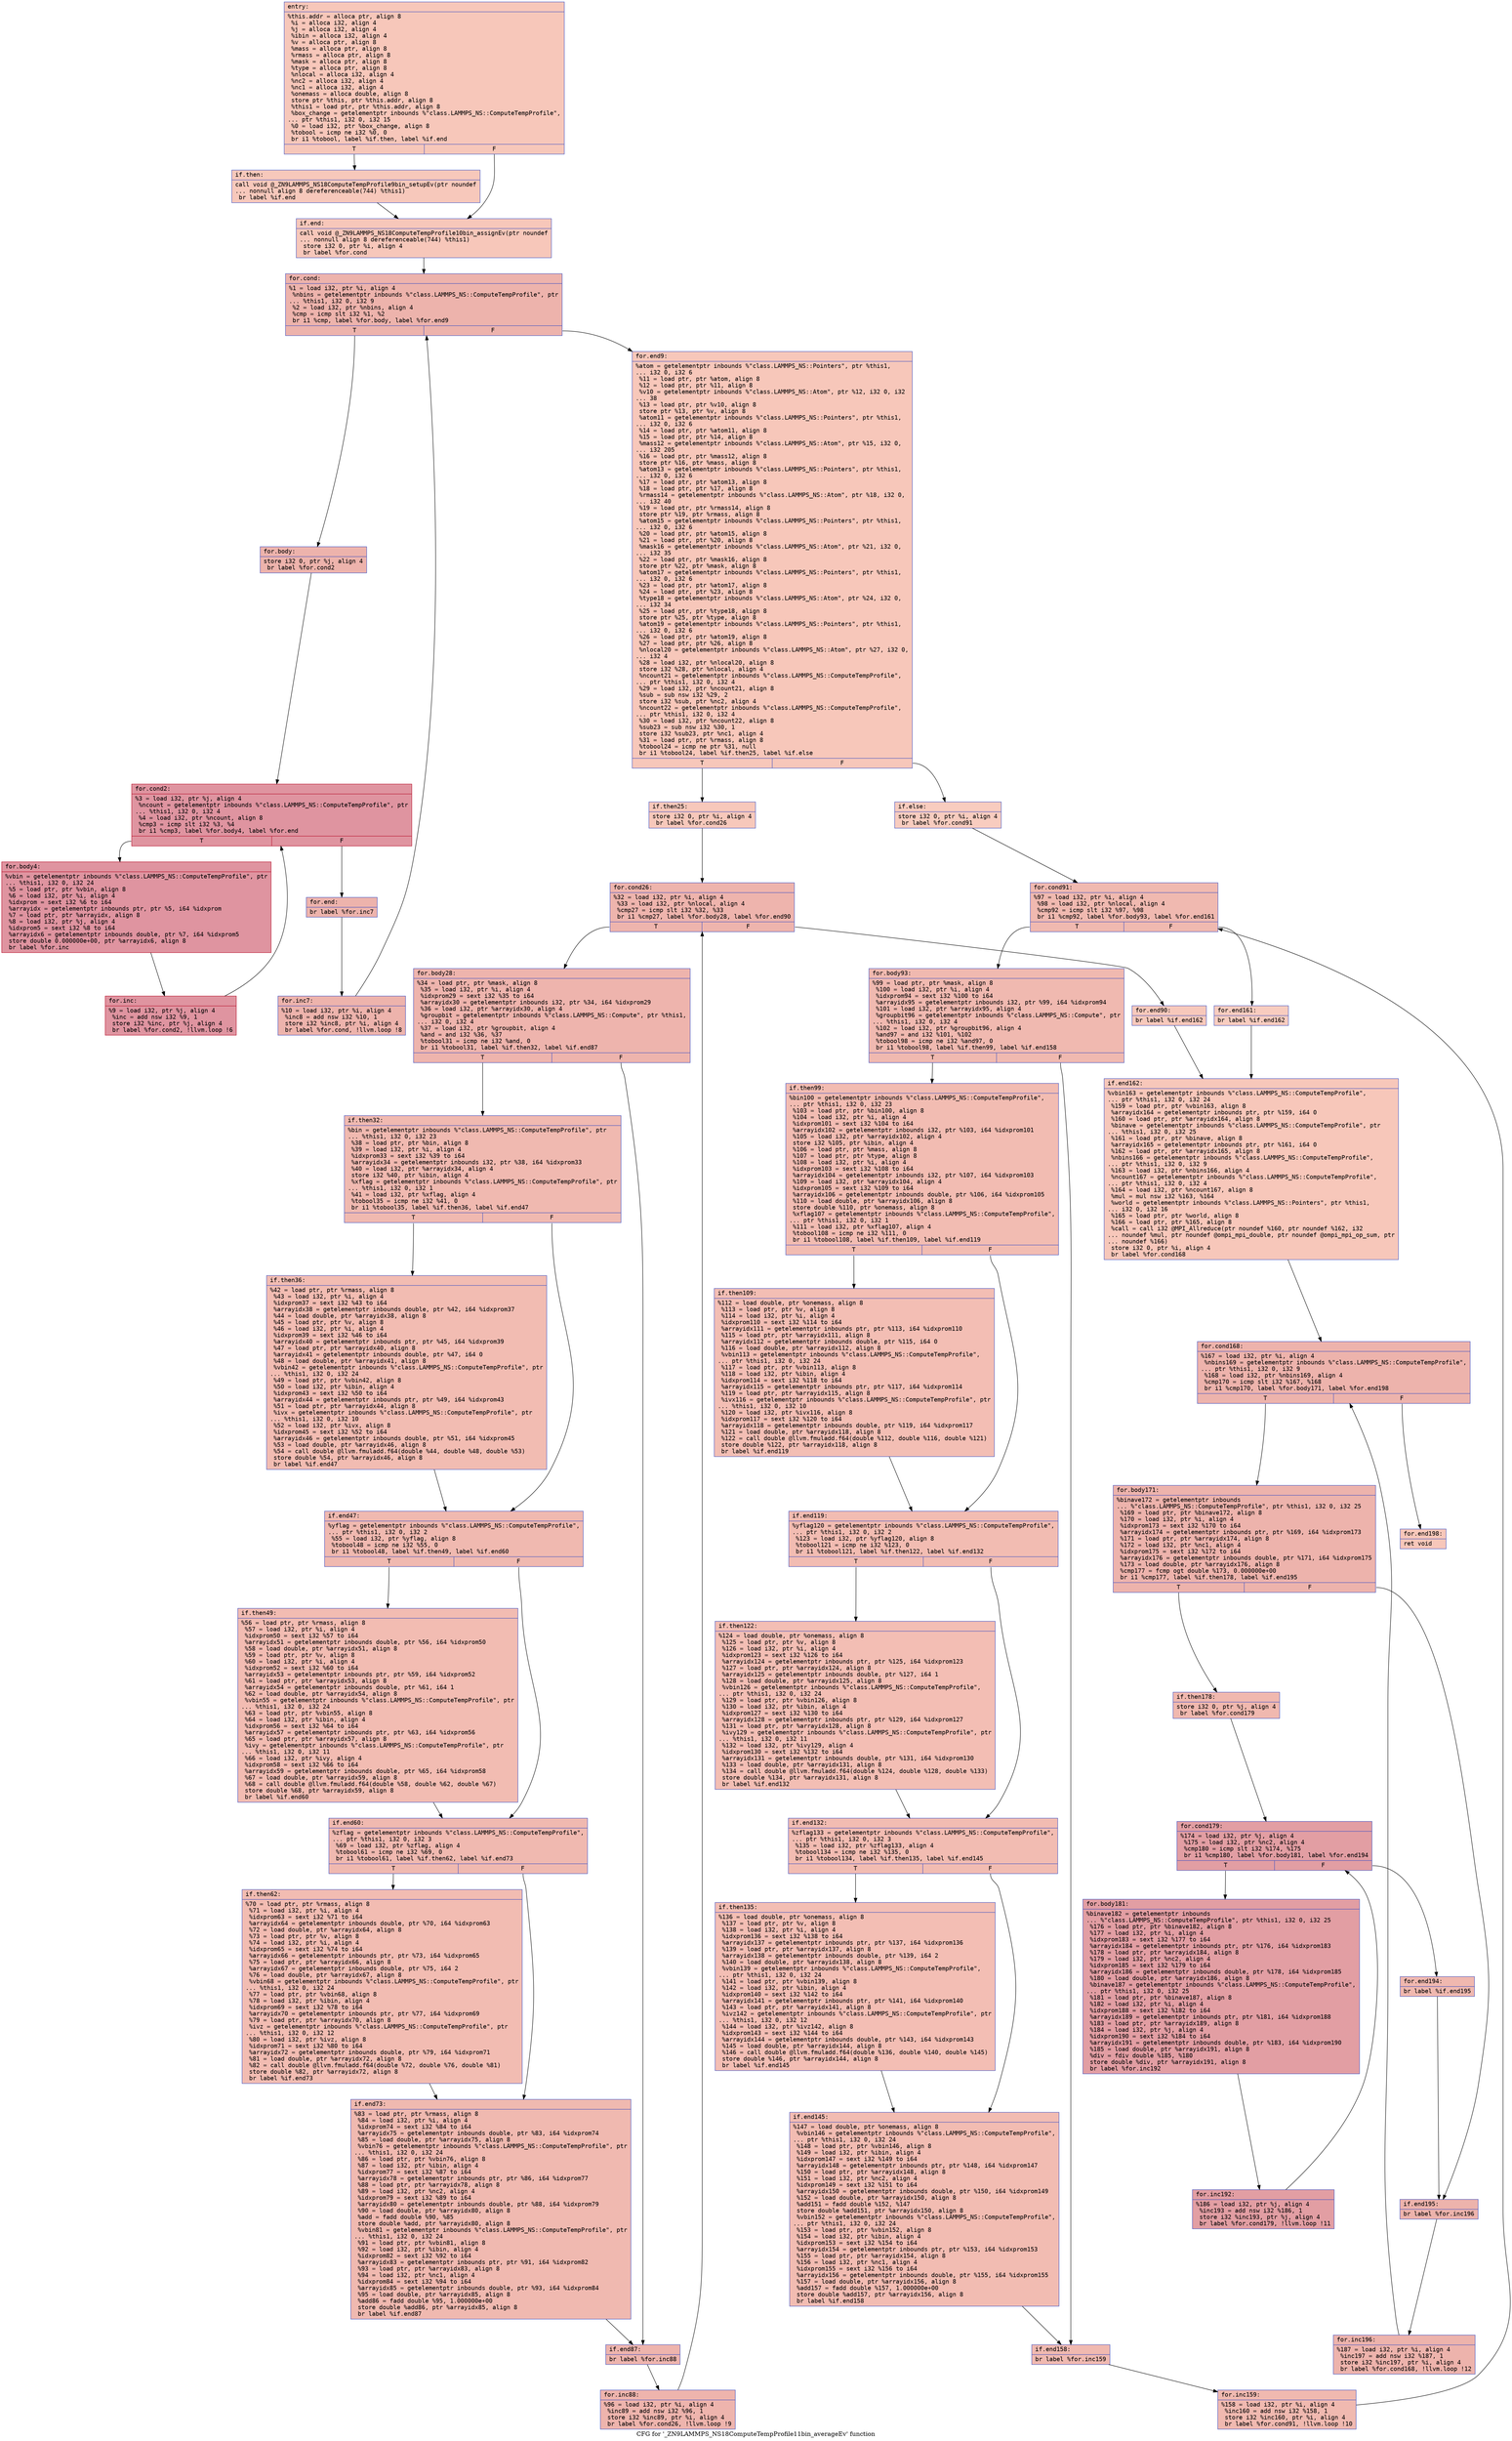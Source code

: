 digraph "CFG for '_ZN9LAMMPS_NS18ComputeTempProfile11bin_averageEv' function" {
	label="CFG for '_ZN9LAMMPS_NS18ComputeTempProfile11bin_averageEv' function";

	Node0x562398791600 [shape=record,color="#3d50c3ff", style=filled, fillcolor="#ec7f6370" fontname="Courier",label="{entry:\l|  %this.addr = alloca ptr, align 8\l  %i = alloca i32, align 4\l  %j = alloca i32, align 4\l  %ibin = alloca i32, align 4\l  %v = alloca ptr, align 8\l  %mass = alloca ptr, align 8\l  %rmass = alloca ptr, align 8\l  %mask = alloca ptr, align 8\l  %type = alloca ptr, align 8\l  %nlocal = alloca i32, align 4\l  %nc2 = alloca i32, align 4\l  %nc1 = alloca i32, align 4\l  %onemass = alloca double, align 8\l  store ptr %this, ptr %this.addr, align 8\l  %this1 = load ptr, ptr %this.addr, align 8\l  %box_change = getelementptr inbounds %\"class.LAMMPS_NS::ComputeTempProfile\",\l... ptr %this1, i32 0, i32 15\l  %0 = load i32, ptr %box_change, align 8\l  %tobool = icmp ne i32 %0, 0\l  br i1 %tobool, label %if.then, label %if.end\l|{<s0>T|<s1>F}}"];
	Node0x562398791600:s0 -> Node0x562398795c80[tooltip="entry -> if.then\nProbability 62.50%" ];
	Node0x562398791600:s1 -> Node0x562398795cd0[tooltip="entry -> if.end\nProbability 37.50%" ];
	Node0x562398795c80 [shape=record,color="#3d50c3ff", style=filled, fillcolor="#ed836670" fontname="Courier",label="{if.then:\l|  call void @_ZN9LAMMPS_NS18ComputeTempProfile9bin_setupEv(ptr noundef\l... nonnull align 8 dereferenceable(744) %this1)\l  br label %if.end\l}"];
	Node0x562398795c80 -> Node0x562398795cd0[tooltip="if.then -> if.end\nProbability 100.00%" ];
	Node0x562398795cd0 [shape=record,color="#3d50c3ff", style=filled, fillcolor="#ec7f6370" fontname="Courier",label="{if.end:\l|  call void @_ZN9LAMMPS_NS18ComputeTempProfile10bin_assignEv(ptr noundef\l... nonnull align 8 dereferenceable(744) %this1)\l  store i32 0, ptr %i, align 4\l  br label %for.cond\l}"];
	Node0x562398795cd0 -> Node0x562398796160[tooltip="if.end -> for.cond\nProbability 100.00%" ];
	Node0x562398796160 [shape=record,color="#3d50c3ff", style=filled, fillcolor="#d6524470" fontname="Courier",label="{for.cond:\l|  %1 = load i32, ptr %i, align 4\l  %nbins = getelementptr inbounds %\"class.LAMMPS_NS::ComputeTempProfile\", ptr\l... %this1, i32 0, i32 9\l  %2 = load i32, ptr %nbins, align 4\l  %cmp = icmp slt i32 %1, %2\l  br i1 %cmp, label %for.body, label %for.end9\l|{<s0>T|<s1>F}}"];
	Node0x562398796160:s0 -> Node0x5623987964c0[tooltip="for.cond -> for.body\nProbability 96.88%" ];
	Node0x562398796160:s1 -> Node0x562398796540[tooltip="for.cond -> for.end9\nProbability 3.12%" ];
	Node0x5623987964c0 [shape=record,color="#3d50c3ff", style=filled, fillcolor="#d6524470" fontname="Courier",label="{for.body:\l|  store i32 0, ptr %j, align 4\l  br label %for.cond2\l}"];
	Node0x5623987964c0 -> Node0x562398791df0[tooltip="for.body -> for.cond2\nProbability 100.00%" ];
	Node0x562398791df0 [shape=record,color="#b70d28ff", style=filled, fillcolor="#b70d2870" fontname="Courier",label="{for.cond2:\l|  %3 = load i32, ptr %j, align 4\l  %ncount = getelementptr inbounds %\"class.LAMMPS_NS::ComputeTempProfile\", ptr\l... %this1, i32 0, i32 4\l  %4 = load i32, ptr %ncount, align 8\l  %cmp3 = icmp slt i32 %3, %4\l  br i1 %cmp3, label %for.body4, label %for.end\l|{<s0>T|<s1>F}}"];
	Node0x562398791df0:s0 -> Node0x562398796c10[tooltip="for.cond2 -> for.body4\nProbability 96.88%" ];
	Node0x562398791df0:s1 -> Node0x562398796c90[tooltip="for.cond2 -> for.end\nProbability 3.12%" ];
	Node0x562398796c10 [shape=record,color="#b70d28ff", style=filled, fillcolor="#b70d2870" fontname="Courier",label="{for.body4:\l|  %vbin = getelementptr inbounds %\"class.LAMMPS_NS::ComputeTempProfile\", ptr\l... %this1, i32 0, i32 24\l  %5 = load ptr, ptr %vbin, align 8\l  %6 = load i32, ptr %i, align 4\l  %idxprom = sext i32 %6 to i64\l  %arrayidx = getelementptr inbounds ptr, ptr %5, i64 %idxprom\l  %7 = load ptr, ptr %arrayidx, align 8\l  %8 = load i32, ptr %j, align 4\l  %idxprom5 = sext i32 %8 to i64\l  %arrayidx6 = getelementptr inbounds double, ptr %7, i64 %idxprom5\l  store double 0.000000e+00, ptr %arrayidx6, align 8\l  br label %for.inc\l}"];
	Node0x562398796c10 -> Node0x562398797400[tooltip="for.body4 -> for.inc\nProbability 100.00%" ];
	Node0x562398797400 [shape=record,color="#b70d28ff", style=filled, fillcolor="#b70d2870" fontname="Courier",label="{for.inc:\l|  %9 = load i32, ptr %j, align 4\l  %inc = add nsw i32 %9, 1\l  store i32 %inc, ptr %j, align 4\l  br label %for.cond2, !llvm.loop !6\l}"];
	Node0x562398797400 -> Node0x562398791df0[tooltip="for.inc -> for.cond2\nProbability 100.00%" ];
	Node0x562398796c90 [shape=record,color="#3d50c3ff", style=filled, fillcolor="#d6524470" fontname="Courier",label="{for.end:\l|  br label %for.inc7\l}"];
	Node0x562398796c90 -> Node0x5623987977f0[tooltip="for.end -> for.inc7\nProbability 100.00%" ];
	Node0x5623987977f0 [shape=record,color="#3d50c3ff", style=filled, fillcolor="#d6524470" fontname="Courier",label="{for.inc7:\l|  %10 = load i32, ptr %i, align 4\l  %inc8 = add nsw i32 %10, 1\l  store i32 %inc8, ptr %i, align 4\l  br label %for.cond, !llvm.loop !8\l}"];
	Node0x5623987977f0 -> Node0x562398796160[tooltip="for.inc7 -> for.cond\nProbability 100.00%" ];
	Node0x562398796540 [shape=record,color="#3d50c3ff", style=filled, fillcolor="#ec7f6370" fontname="Courier",label="{for.end9:\l|  %atom = getelementptr inbounds %\"class.LAMMPS_NS::Pointers\", ptr %this1,\l... i32 0, i32 6\l  %11 = load ptr, ptr %atom, align 8\l  %12 = load ptr, ptr %11, align 8\l  %v10 = getelementptr inbounds %\"class.LAMMPS_NS::Atom\", ptr %12, i32 0, i32\l... 38\l  %13 = load ptr, ptr %v10, align 8\l  store ptr %13, ptr %v, align 8\l  %atom11 = getelementptr inbounds %\"class.LAMMPS_NS::Pointers\", ptr %this1,\l... i32 0, i32 6\l  %14 = load ptr, ptr %atom11, align 8\l  %15 = load ptr, ptr %14, align 8\l  %mass12 = getelementptr inbounds %\"class.LAMMPS_NS::Atom\", ptr %15, i32 0,\l... i32 205\l  %16 = load ptr, ptr %mass12, align 8\l  store ptr %16, ptr %mass, align 8\l  %atom13 = getelementptr inbounds %\"class.LAMMPS_NS::Pointers\", ptr %this1,\l... i32 0, i32 6\l  %17 = load ptr, ptr %atom13, align 8\l  %18 = load ptr, ptr %17, align 8\l  %rmass14 = getelementptr inbounds %\"class.LAMMPS_NS::Atom\", ptr %18, i32 0,\l... i32 40\l  %19 = load ptr, ptr %rmass14, align 8\l  store ptr %19, ptr %rmass, align 8\l  %atom15 = getelementptr inbounds %\"class.LAMMPS_NS::Pointers\", ptr %this1,\l... i32 0, i32 6\l  %20 = load ptr, ptr %atom15, align 8\l  %21 = load ptr, ptr %20, align 8\l  %mask16 = getelementptr inbounds %\"class.LAMMPS_NS::Atom\", ptr %21, i32 0,\l... i32 35\l  %22 = load ptr, ptr %mask16, align 8\l  store ptr %22, ptr %mask, align 8\l  %atom17 = getelementptr inbounds %\"class.LAMMPS_NS::Pointers\", ptr %this1,\l... i32 0, i32 6\l  %23 = load ptr, ptr %atom17, align 8\l  %24 = load ptr, ptr %23, align 8\l  %type18 = getelementptr inbounds %\"class.LAMMPS_NS::Atom\", ptr %24, i32 0,\l... i32 34\l  %25 = load ptr, ptr %type18, align 8\l  store ptr %25, ptr %type, align 8\l  %atom19 = getelementptr inbounds %\"class.LAMMPS_NS::Pointers\", ptr %this1,\l... i32 0, i32 6\l  %26 = load ptr, ptr %atom19, align 8\l  %27 = load ptr, ptr %26, align 8\l  %nlocal20 = getelementptr inbounds %\"class.LAMMPS_NS::Atom\", ptr %27, i32 0,\l... i32 4\l  %28 = load i32, ptr %nlocal20, align 8\l  store i32 %28, ptr %nlocal, align 4\l  %ncount21 = getelementptr inbounds %\"class.LAMMPS_NS::ComputeTempProfile\",\l... ptr %this1, i32 0, i32 4\l  %29 = load i32, ptr %ncount21, align 8\l  %sub = sub nsw i32 %29, 2\l  store i32 %sub, ptr %nc2, align 4\l  %ncount22 = getelementptr inbounds %\"class.LAMMPS_NS::ComputeTempProfile\",\l... ptr %this1, i32 0, i32 4\l  %30 = load i32, ptr %ncount22, align 8\l  %sub23 = sub nsw i32 %30, 1\l  store i32 %sub23, ptr %nc1, align 4\l  %31 = load ptr, ptr %rmass, align 8\l  %tobool24 = icmp ne ptr %31, null\l  br i1 %tobool24, label %if.then25, label %if.else\l|{<s0>T|<s1>F}}"];
	Node0x562398796540:s0 -> Node0x56239879a0a0[tooltip="for.end9 -> if.then25\nProbability 62.50%" ];
	Node0x562398796540:s1 -> Node0x56239879a120[tooltip="for.end9 -> if.else\nProbability 37.50%" ];
	Node0x56239879a0a0 [shape=record,color="#3d50c3ff", style=filled, fillcolor="#ed836670" fontname="Courier",label="{if.then25:\l|  store i32 0, ptr %i, align 4\l  br label %for.cond26\l}"];
	Node0x56239879a0a0 -> Node0x56239879a2e0[tooltip="if.then25 -> for.cond26\nProbability 100.00%" ];
	Node0x56239879a2e0 [shape=record,color="#3d50c3ff", style=filled, fillcolor="#d8564670" fontname="Courier",label="{for.cond26:\l|  %32 = load i32, ptr %i, align 4\l  %33 = load i32, ptr %nlocal, align 4\l  %cmp27 = icmp slt i32 %32, %33\l  br i1 %cmp27, label %for.body28, label %for.end90\l|{<s0>T|<s1>F}}"];
	Node0x56239879a2e0:s0 -> Node0x56239879a580[tooltip="for.cond26 -> for.body28\nProbability 96.88%" ];
	Node0x56239879a2e0:s1 -> Node0x56239879a600[tooltip="for.cond26 -> for.end90\nProbability 3.12%" ];
	Node0x56239879a580 [shape=record,color="#3d50c3ff", style=filled, fillcolor="#d8564670" fontname="Courier",label="{for.body28:\l|  %34 = load ptr, ptr %mask, align 8\l  %35 = load i32, ptr %i, align 4\l  %idxprom29 = sext i32 %35 to i64\l  %arrayidx30 = getelementptr inbounds i32, ptr %34, i64 %idxprom29\l  %36 = load i32, ptr %arrayidx30, align 4\l  %groupbit = getelementptr inbounds %\"class.LAMMPS_NS::Compute\", ptr %this1,\l... i32 0, i32 4\l  %37 = load i32, ptr %groupbit, align 4\l  %and = and i32 %36, %37\l  %tobool31 = icmp ne i32 %and, 0\l  br i1 %tobool31, label %if.then32, label %if.end87\l|{<s0>T|<s1>F}}"];
	Node0x56239879a580:s0 -> Node0x56239879ad00[tooltip="for.body28 -> if.then32\nProbability 62.50%" ];
	Node0x56239879a580:s1 -> Node0x56239879ad80[tooltip="for.body28 -> if.end87\nProbability 37.50%" ];
	Node0x56239879ad00 [shape=record,color="#3d50c3ff", style=filled, fillcolor="#de614d70" fontname="Courier",label="{if.then32:\l|  %bin = getelementptr inbounds %\"class.LAMMPS_NS::ComputeTempProfile\", ptr\l... %this1, i32 0, i32 23\l  %38 = load ptr, ptr %bin, align 8\l  %39 = load i32, ptr %i, align 4\l  %idxprom33 = sext i32 %39 to i64\l  %arrayidx34 = getelementptr inbounds i32, ptr %38, i64 %idxprom33\l  %40 = load i32, ptr %arrayidx34, align 4\l  store i32 %40, ptr %ibin, align 4\l  %xflag = getelementptr inbounds %\"class.LAMMPS_NS::ComputeTempProfile\", ptr\l... %this1, i32 0, i32 1\l  %41 = load i32, ptr %xflag, align 4\l  %tobool35 = icmp ne i32 %41, 0\l  br i1 %tobool35, label %if.then36, label %if.end47\l|{<s0>T|<s1>F}}"];
	Node0x56239879ad00:s0 -> Node0x56239879b540[tooltip="if.then32 -> if.then36\nProbability 62.50%" ];
	Node0x56239879ad00:s1 -> Node0x56239879b5c0[tooltip="if.then32 -> if.end47\nProbability 37.50%" ];
	Node0x56239879b540 [shape=record,color="#3d50c3ff", style=filled, fillcolor="#e1675170" fontname="Courier",label="{if.then36:\l|  %42 = load ptr, ptr %rmass, align 8\l  %43 = load i32, ptr %i, align 4\l  %idxprom37 = sext i32 %43 to i64\l  %arrayidx38 = getelementptr inbounds double, ptr %42, i64 %idxprom37\l  %44 = load double, ptr %arrayidx38, align 8\l  %45 = load ptr, ptr %v, align 8\l  %46 = load i32, ptr %i, align 4\l  %idxprom39 = sext i32 %46 to i64\l  %arrayidx40 = getelementptr inbounds ptr, ptr %45, i64 %idxprom39\l  %47 = load ptr, ptr %arrayidx40, align 8\l  %arrayidx41 = getelementptr inbounds double, ptr %47, i64 0\l  %48 = load double, ptr %arrayidx41, align 8\l  %vbin42 = getelementptr inbounds %\"class.LAMMPS_NS::ComputeTempProfile\", ptr\l... %this1, i32 0, i32 24\l  %49 = load ptr, ptr %vbin42, align 8\l  %50 = load i32, ptr %ibin, align 4\l  %idxprom43 = sext i32 %50 to i64\l  %arrayidx44 = getelementptr inbounds ptr, ptr %49, i64 %idxprom43\l  %51 = load ptr, ptr %arrayidx44, align 8\l  %ivx = getelementptr inbounds %\"class.LAMMPS_NS::ComputeTempProfile\", ptr\l... %this1, i32 0, i32 10\l  %52 = load i32, ptr %ivx, align 8\l  %idxprom45 = sext i32 %52 to i64\l  %arrayidx46 = getelementptr inbounds double, ptr %51, i64 %idxprom45\l  %53 = load double, ptr %arrayidx46, align 8\l  %54 = call double @llvm.fmuladd.f64(double %44, double %48, double %53)\l  store double %54, ptr %arrayidx46, align 8\l  br label %if.end47\l}"];
	Node0x56239879b540 -> Node0x56239879b5c0[tooltip="if.then36 -> if.end47\nProbability 100.00%" ];
	Node0x56239879b5c0 [shape=record,color="#3d50c3ff", style=filled, fillcolor="#de614d70" fontname="Courier",label="{if.end47:\l|  %yflag = getelementptr inbounds %\"class.LAMMPS_NS::ComputeTempProfile\",\l... ptr %this1, i32 0, i32 2\l  %55 = load i32, ptr %yflag, align 8\l  %tobool48 = icmp ne i32 %55, 0\l  br i1 %tobool48, label %if.then49, label %if.end60\l|{<s0>T|<s1>F}}"];
	Node0x56239879b5c0:s0 -> Node0x56239879d180[tooltip="if.end47 -> if.then49\nProbability 62.50%" ];
	Node0x56239879b5c0:s1 -> Node0x56239879d1d0[tooltip="if.end47 -> if.end60\nProbability 37.50%" ];
	Node0x56239879d180 [shape=record,color="#3d50c3ff", style=filled, fillcolor="#e1675170" fontname="Courier",label="{if.then49:\l|  %56 = load ptr, ptr %rmass, align 8\l  %57 = load i32, ptr %i, align 4\l  %idxprom50 = sext i32 %57 to i64\l  %arrayidx51 = getelementptr inbounds double, ptr %56, i64 %idxprom50\l  %58 = load double, ptr %arrayidx51, align 8\l  %59 = load ptr, ptr %v, align 8\l  %60 = load i32, ptr %i, align 4\l  %idxprom52 = sext i32 %60 to i64\l  %arrayidx53 = getelementptr inbounds ptr, ptr %59, i64 %idxprom52\l  %61 = load ptr, ptr %arrayidx53, align 8\l  %arrayidx54 = getelementptr inbounds double, ptr %61, i64 1\l  %62 = load double, ptr %arrayidx54, align 8\l  %vbin55 = getelementptr inbounds %\"class.LAMMPS_NS::ComputeTempProfile\", ptr\l... %this1, i32 0, i32 24\l  %63 = load ptr, ptr %vbin55, align 8\l  %64 = load i32, ptr %ibin, align 4\l  %idxprom56 = sext i32 %64 to i64\l  %arrayidx57 = getelementptr inbounds ptr, ptr %63, i64 %idxprom56\l  %65 = load ptr, ptr %arrayidx57, align 8\l  %ivy = getelementptr inbounds %\"class.LAMMPS_NS::ComputeTempProfile\", ptr\l... %this1, i32 0, i32 11\l  %66 = load i32, ptr %ivy, align 4\l  %idxprom58 = sext i32 %66 to i64\l  %arrayidx59 = getelementptr inbounds double, ptr %65, i64 %idxprom58\l  %67 = load double, ptr %arrayidx59, align 8\l  %68 = call double @llvm.fmuladd.f64(double %58, double %62, double %67)\l  store double %68, ptr %arrayidx59, align 8\l  br label %if.end60\l}"];
	Node0x56239879d180 -> Node0x56239879d1d0[tooltip="if.then49 -> if.end60\nProbability 100.00%" ];
	Node0x56239879d1d0 [shape=record,color="#3d50c3ff", style=filled, fillcolor="#de614d70" fontname="Courier",label="{if.end60:\l|  %zflag = getelementptr inbounds %\"class.LAMMPS_NS::ComputeTempProfile\",\l... ptr %this1, i32 0, i32 3\l  %69 = load i32, ptr %zflag, align 4\l  %tobool61 = icmp ne i32 %69, 0\l  br i1 %tobool61, label %if.then62, label %if.end73\l|{<s0>T|<s1>F}}"];
	Node0x56239879d1d0:s0 -> Node0x56239879eae0[tooltip="if.end60 -> if.then62\nProbability 62.50%" ];
	Node0x56239879d1d0:s1 -> Node0x56239879eb30[tooltip="if.end60 -> if.end73\nProbability 37.50%" ];
	Node0x56239879eae0 [shape=record,color="#3d50c3ff", style=filled, fillcolor="#e1675170" fontname="Courier",label="{if.then62:\l|  %70 = load ptr, ptr %rmass, align 8\l  %71 = load i32, ptr %i, align 4\l  %idxprom63 = sext i32 %71 to i64\l  %arrayidx64 = getelementptr inbounds double, ptr %70, i64 %idxprom63\l  %72 = load double, ptr %arrayidx64, align 8\l  %73 = load ptr, ptr %v, align 8\l  %74 = load i32, ptr %i, align 4\l  %idxprom65 = sext i32 %74 to i64\l  %arrayidx66 = getelementptr inbounds ptr, ptr %73, i64 %idxprom65\l  %75 = load ptr, ptr %arrayidx66, align 8\l  %arrayidx67 = getelementptr inbounds double, ptr %75, i64 2\l  %76 = load double, ptr %arrayidx67, align 8\l  %vbin68 = getelementptr inbounds %\"class.LAMMPS_NS::ComputeTempProfile\", ptr\l... %this1, i32 0, i32 24\l  %77 = load ptr, ptr %vbin68, align 8\l  %78 = load i32, ptr %ibin, align 4\l  %idxprom69 = sext i32 %78 to i64\l  %arrayidx70 = getelementptr inbounds ptr, ptr %77, i64 %idxprom69\l  %79 = load ptr, ptr %arrayidx70, align 8\l  %ivz = getelementptr inbounds %\"class.LAMMPS_NS::ComputeTempProfile\", ptr\l... %this1, i32 0, i32 12\l  %80 = load i32, ptr %ivz, align 8\l  %idxprom71 = sext i32 %80 to i64\l  %arrayidx72 = getelementptr inbounds double, ptr %79, i64 %idxprom71\l  %81 = load double, ptr %arrayidx72, align 8\l  %82 = call double @llvm.fmuladd.f64(double %72, double %76, double %81)\l  store double %82, ptr %arrayidx72, align 8\l  br label %if.end73\l}"];
	Node0x56239879eae0 -> Node0x56239879eb30[tooltip="if.then62 -> if.end73\nProbability 100.00%" ];
	Node0x56239879eb30 [shape=record,color="#3d50c3ff", style=filled, fillcolor="#de614d70" fontname="Courier",label="{if.end73:\l|  %83 = load ptr, ptr %rmass, align 8\l  %84 = load i32, ptr %i, align 4\l  %idxprom74 = sext i32 %84 to i64\l  %arrayidx75 = getelementptr inbounds double, ptr %83, i64 %idxprom74\l  %85 = load double, ptr %arrayidx75, align 8\l  %vbin76 = getelementptr inbounds %\"class.LAMMPS_NS::ComputeTempProfile\", ptr\l... %this1, i32 0, i32 24\l  %86 = load ptr, ptr %vbin76, align 8\l  %87 = load i32, ptr %ibin, align 4\l  %idxprom77 = sext i32 %87 to i64\l  %arrayidx78 = getelementptr inbounds ptr, ptr %86, i64 %idxprom77\l  %88 = load ptr, ptr %arrayidx78, align 8\l  %89 = load i32, ptr %nc2, align 4\l  %idxprom79 = sext i32 %89 to i64\l  %arrayidx80 = getelementptr inbounds double, ptr %88, i64 %idxprom79\l  %90 = load double, ptr %arrayidx80, align 8\l  %add = fadd double %90, %85\l  store double %add, ptr %arrayidx80, align 8\l  %vbin81 = getelementptr inbounds %\"class.LAMMPS_NS::ComputeTempProfile\", ptr\l... %this1, i32 0, i32 24\l  %91 = load ptr, ptr %vbin81, align 8\l  %92 = load i32, ptr %ibin, align 4\l  %idxprom82 = sext i32 %92 to i64\l  %arrayidx83 = getelementptr inbounds ptr, ptr %91, i64 %idxprom82\l  %93 = load ptr, ptr %arrayidx83, align 8\l  %94 = load i32, ptr %nc1, align 4\l  %idxprom84 = sext i32 %94 to i64\l  %arrayidx85 = getelementptr inbounds double, ptr %93, i64 %idxprom84\l  %95 = load double, ptr %arrayidx85, align 8\l  %add86 = fadd double %95, 1.000000e+00\l  store double %add86, ptr %arrayidx85, align 8\l  br label %if.end87\l}"];
	Node0x56239879eb30 -> Node0x56239879ad80[tooltip="if.end73 -> if.end87\nProbability 100.00%" ];
	Node0x56239879ad80 [shape=record,color="#3d50c3ff", style=filled, fillcolor="#d8564670" fontname="Courier",label="{if.end87:\l|  br label %for.inc88\l}"];
	Node0x56239879ad80 -> Node0x56239879bf30[tooltip="if.end87 -> for.inc88\nProbability 100.00%" ];
	Node0x56239879bf30 [shape=record,color="#3d50c3ff", style=filled, fillcolor="#d8564670" fontname="Courier",label="{for.inc88:\l|  %96 = load i32, ptr %i, align 4\l  %inc89 = add nsw i32 %96, 1\l  store i32 %inc89, ptr %i, align 4\l  br label %for.cond26, !llvm.loop !9\l}"];
	Node0x56239879bf30 -> Node0x56239879a2e0[tooltip="for.inc88 -> for.cond26\nProbability 100.00%" ];
	Node0x56239879a600 [shape=record,color="#3d50c3ff", style=filled, fillcolor="#ed836670" fontname="Courier",label="{for.end90:\l|  br label %if.end162\l}"];
	Node0x56239879a600 -> Node0x56239879c3b0[tooltip="for.end90 -> if.end162\nProbability 100.00%" ];
	Node0x56239879a120 [shape=record,color="#3d50c3ff", style=filled, fillcolor="#f08b6e70" fontname="Courier",label="{if.else:\l|  store i32 0, ptr %i, align 4\l  br label %for.cond91\l}"];
	Node0x56239879a120 -> Node0x5623987a1dc0[tooltip="if.else -> for.cond91\nProbability 100.00%" ];
	Node0x5623987a1dc0 [shape=record,color="#3d50c3ff", style=filled, fillcolor="#de614d70" fontname="Courier",label="{for.cond91:\l|  %97 = load i32, ptr %i, align 4\l  %98 = load i32, ptr %nlocal, align 4\l  %cmp92 = icmp slt i32 %97, %98\l  br i1 %cmp92, label %for.body93, label %for.end161\l|{<s0>T|<s1>F}}"];
	Node0x5623987a1dc0:s0 -> Node0x5623987a2060[tooltip="for.cond91 -> for.body93\nProbability 96.88%" ];
	Node0x5623987a1dc0:s1 -> Node0x5623987a20e0[tooltip="for.cond91 -> for.end161\nProbability 3.12%" ];
	Node0x5623987a2060 [shape=record,color="#3d50c3ff", style=filled, fillcolor="#de614d70" fontname="Courier",label="{for.body93:\l|  %99 = load ptr, ptr %mask, align 8\l  %100 = load i32, ptr %i, align 4\l  %idxprom94 = sext i32 %100 to i64\l  %arrayidx95 = getelementptr inbounds i32, ptr %99, i64 %idxprom94\l  %101 = load i32, ptr %arrayidx95, align 4\l  %groupbit96 = getelementptr inbounds %\"class.LAMMPS_NS::Compute\", ptr\l... %this1, i32 0, i32 4\l  %102 = load i32, ptr %groupbit96, align 4\l  %and97 = and i32 %101, %102\l  %tobool98 = icmp ne i32 %and97, 0\l  br i1 %tobool98, label %if.then99, label %if.end158\l|{<s0>T|<s1>F}}"];
	Node0x5623987a2060:s0 -> Node0x5623987a27e0[tooltip="for.body93 -> if.then99\nProbability 62.50%" ];
	Node0x5623987a2060:s1 -> Node0x5623987a2860[tooltip="for.body93 -> if.end158\nProbability 37.50%" ];
	Node0x5623987a27e0 [shape=record,color="#3d50c3ff", style=filled, fillcolor="#e1675170" fontname="Courier",label="{if.then99:\l|  %bin100 = getelementptr inbounds %\"class.LAMMPS_NS::ComputeTempProfile\",\l... ptr %this1, i32 0, i32 23\l  %103 = load ptr, ptr %bin100, align 8\l  %104 = load i32, ptr %i, align 4\l  %idxprom101 = sext i32 %104 to i64\l  %arrayidx102 = getelementptr inbounds i32, ptr %103, i64 %idxprom101\l  %105 = load i32, ptr %arrayidx102, align 4\l  store i32 %105, ptr %ibin, align 4\l  %106 = load ptr, ptr %mass, align 8\l  %107 = load ptr, ptr %type, align 8\l  %108 = load i32, ptr %i, align 4\l  %idxprom103 = sext i32 %108 to i64\l  %arrayidx104 = getelementptr inbounds i32, ptr %107, i64 %idxprom103\l  %109 = load i32, ptr %arrayidx104, align 4\l  %idxprom105 = sext i32 %109 to i64\l  %arrayidx106 = getelementptr inbounds double, ptr %106, i64 %idxprom105\l  %110 = load double, ptr %arrayidx106, align 8\l  store double %110, ptr %onemass, align 8\l  %xflag107 = getelementptr inbounds %\"class.LAMMPS_NS::ComputeTempProfile\",\l... ptr %this1, i32 0, i32 1\l  %111 = load i32, ptr %xflag107, align 4\l  %tobool108 = icmp ne i32 %111, 0\l  br i1 %tobool108, label %if.then109, label %if.end119\l|{<s0>T|<s1>F}}"];
	Node0x5623987a27e0:s0 -> Node0x5623987a3630[tooltip="if.then99 -> if.then109\nProbability 62.50%" ];
	Node0x5623987a27e0:s1 -> Node0x5623987a36b0[tooltip="if.then99 -> if.end119\nProbability 37.50%" ];
	Node0x5623987a3630 [shape=record,color="#3d50c3ff", style=filled, fillcolor="#e36c5570" fontname="Courier",label="{if.then109:\l|  %112 = load double, ptr %onemass, align 8\l  %113 = load ptr, ptr %v, align 8\l  %114 = load i32, ptr %i, align 4\l  %idxprom110 = sext i32 %114 to i64\l  %arrayidx111 = getelementptr inbounds ptr, ptr %113, i64 %idxprom110\l  %115 = load ptr, ptr %arrayidx111, align 8\l  %arrayidx112 = getelementptr inbounds double, ptr %115, i64 0\l  %116 = load double, ptr %arrayidx112, align 8\l  %vbin113 = getelementptr inbounds %\"class.LAMMPS_NS::ComputeTempProfile\",\l... ptr %this1, i32 0, i32 24\l  %117 = load ptr, ptr %vbin113, align 8\l  %118 = load i32, ptr %ibin, align 4\l  %idxprom114 = sext i32 %118 to i64\l  %arrayidx115 = getelementptr inbounds ptr, ptr %117, i64 %idxprom114\l  %119 = load ptr, ptr %arrayidx115, align 8\l  %ivx116 = getelementptr inbounds %\"class.LAMMPS_NS::ComputeTempProfile\", ptr\l... %this1, i32 0, i32 10\l  %120 = load i32, ptr %ivx116, align 8\l  %idxprom117 = sext i32 %120 to i64\l  %arrayidx118 = getelementptr inbounds double, ptr %119, i64 %idxprom117\l  %121 = load double, ptr %arrayidx118, align 8\l  %122 = call double @llvm.fmuladd.f64(double %112, double %116, double %121)\l  store double %122, ptr %arrayidx118, align 8\l  br label %if.end119\l}"];
	Node0x5623987a3630 -> Node0x5623987a36b0[tooltip="if.then109 -> if.end119\nProbability 100.00%" ];
	Node0x5623987a36b0 [shape=record,color="#3d50c3ff", style=filled, fillcolor="#e1675170" fontname="Courier",label="{if.end119:\l|  %yflag120 = getelementptr inbounds %\"class.LAMMPS_NS::ComputeTempProfile\",\l... ptr %this1, i32 0, i32 2\l  %123 = load i32, ptr %yflag120, align 8\l  %tobool121 = icmp ne i32 %123, 0\l  br i1 %tobool121, label %if.then122, label %if.end132\l|{<s0>T|<s1>F}}"];
	Node0x5623987a36b0:s0 -> Node0x5623987a4870[tooltip="if.end119 -> if.then122\nProbability 62.50%" ];
	Node0x5623987a36b0:s1 -> Node0x5623987a48f0[tooltip="if.end119 -> if.end132\nProbability 37.50%" ];
	Node0x5623987a4870 [shape=record,color="#3d50c3ff", style=filled, fillcolor="#e36c5570" fontname="Courier",label="{if.then122:\l|  %124 = load double, ptr %onemass, align 8\l  %125 = load ptr, ptr %v, align 8\l  %126 = load i32, ptr %i, align 4\l  %idxprom123 = sext i32 %126 to i64\l  %arrayidx124 = getelementptr inbounds ptr, ptr %125, i64 %idxprom123\l  %127 = load ptr, ptr %arrayidx124, align 8\l  %arrayidx125 = getelementptr inbounds double, ptr %127, i64 1\l  %128 = load double, ptr %arrayidx125, align 8\l  %vbin126 = getelementptr inbounds %\"class.LAMMPS_NS::ComputeTempProfile\",\l... ptr %this1, i32 0, i32 24\l  %129 = load ptr, ptr %vbin126, align 8\l  %130 = load i32, ptr %ibin, align 4\l  %idxprom127 = sext i32 %130 to i64\l  %arrayidx128 = getelementptr inbounds ptr, ptr %129, i64 %idxprom127\l  %131 = load ptr, ptr %arrayidx128, align 8\l  %ivy129 = getelementptr inbounds %\"class.LAMMPS_NS::ComputeTempProfile\", ptr\l... %this1, i32 0, i32 11\l  %132 = load i32, ptr %ivy129, align 4\l  %idxprom130 = sext i32 %132 to i64\l  %arrayidx131 = getelementptr inbounds double, ptr %131, i64 %idxprom130\l  %133 = load double, ptr %arrayidx131, align 8\l  %134 = call double @llvm.fmuladd.f64(double %124, double %128, double %133)\l  store double %134, ptr %arrayidx131, align 8\l  br label %if.end132\l}"];
	Node0x5623987a4870 -> Node0x5623987a48f0[tooltip="if.then122 -> if.end132\nProbability 100.00%" ];
	Node0x5623987a48f0 [shape=record,color="#3d50c3ff", style=filled, fillcolor="#e1675170" fontname="Courier",label="{if.end132:\l|  %zflag133 = getelementptr inbounds %\"class.LAMMPS_NS::ComputeTempProfile\",\l... ptr %this1, i32 0, i32 3\l  %135 = load i32, ptr %zflag133, align 4\l  %tobool134 = icmp ne i32 %135, 0\l  br i1 %tobool134, label %if.then135, label %if.end145\l|{<s0>T|<s1>F}}"];
	Node0x5623987a48f0:s0 -> Node0x5623987a5a70[tooltip="if.end132 -> if.then135\nProbability 62.50%" ];
	Node0x5623987a48f0:s1 -> Node0x5623987a5af0[tooltip="if.end132 -> if.end145\nProbability 37.50%" ];
	Node0x5623987a5a70 [shape=record,color="#3d50c3ff", style=filled, fillcolor="#e36c5570" fontname="Courier",label="{if.then135:\l|  %136 = load double, ptr %onemass, align 8\l  %137 = load ptr, ptr %v, align 8\l  %138 = load i32, ptr %i, align 4\l  %idxprom136 = sext i32 %138 to i64\l  %arrayidx137 = getelementptr inbounds ptr, ptr %137, i64 %idxprom136\l  %139 = load ptr, ptr %arrayidx137, align 8\l  %arrayidx138 = getelementptr inbounds double, ptr %139, i64 2\l  %140 = load double, ptr %arrayidx138, align 8\l  %vbin139 = getelementptr inbounds %\"class.LAMMPS_NS::ComputeTempProfile\",\l... ptr %this1, i32 0, i32 24\l  %141 = load ptr, ptr %vbin139, align 8\l  %142 = load i32, ptr %ibin, align 4\l  %idxprom140 = sext i32 %142 to i64\l  %arrayidx141 = getelementptr inbounds ptr, ptr %141, i64 %idxprom140\l  %143 = load ptr, ptr %arrayidx141, align 8\l  %ivz142 = getelementptr inbounds %\"class.LAMMPS_NS::ComputeTempProfile\", ptr\l... %this1, i32 0, i32 12\l  %144 = load i32, ptr %ivz142, align 8\l  %idxprom143 = sext i32 %144 to i64\l  %arrayidx144 = getelementptr inbounds double, ptr %143, i64 %idxprom143\l  %145 = load double, ptr %arrayidx144, align 8\l  %146 = call double @llvm.fmuladd.f64(double %136, double %140, double %145)\l  store double %146, ptr %arrayidx144, align 8\l  br label %if.end145\l}"];
	Node0x5623987a5a70 -> Node0x5623987a5af0[tooltip="if.then135 -> if.end145\nProbability 100.00%" ];
	Node0x5623987a5af0 [shape=record,color="#3d50c3ff", style=filled, fillcolor="#e1675170" fontname="Courier",label="{if.end145:\l|  %147 = load double, ptr %onemass, align 8\l  %vbin146 = getelementptr inbounds %\"class.LAMMPS_NS::ComputeTempProfile\",\l... ptr %this1, i32 0, i32 24\l  %148 = load ptr, ptr %vbin146, align 8\l  %149 = load i32, ptr %ibin, align 4\l  %idxprom147 = sext i32 %149 to i64\l  %arrayidx148 = getelementptr inbounds ptr, ptr %148, i64 %idxprom147\l  %150 = load ptr, ptr %arrayidx148, align 8\l  %151 = load i32, ptr %nc2, align 4\l  %idxprom149 = sext i32 %151 to i64\l  %arrayidx150 = getelementptr inbounds double, ptr %150, i64 %idxprom149\l  %152 = load double, ptr %arrayidx150, align 8\l  %add151 = fadd double %152, %147\l  store double %add151, ptr %arrayidx150, align 8\l  %vbin152 = getelementptr inbounds %\"class.LAMMPS_NS::ComputeTempProfile\",\l... ptr %this1, i32 0, i32 24\l  %153 = load ptr, ptr %vbin152, align 8\l  %154 = load i32, ptr %ibin, align 4\l  %idxprom153 = sext i32 %154 to i64\l  %arrayidx154 = getelementptr inbounds ptr, ptr %153, i64 %idxprom153\l  %155 = load ptr, ptr %arrayidx154, align 8\l  %156 = load i32, ptr %nc1, align 4\l  %idxprom155 = sext i32 %156 to i64\l  %arrayidx156 = getelementptr inbounds double, ptr %155, i64 %idxprom155\l  %157 = load double, ptr %arrayidx156, align 8\l  %add157 = fadd double %157, 1.000000e+00\l  store double %add157, ptr %arrayidx156, align 8\l  br label %if.end158\l}"];
	Node0x5623987a5af0 -> Node0x5623987a2860[tooltip="if.end145 -> if.end158\nProbability 100.00%" ];
	Node0x5623987a2860 [shape=record,color="#3d50c3ff", style=filled, fillcolor="#de614d70" fontname="Courier",label="{if.end158:\l|  br label %for.inc159\l}"];
	Node0x5623987a2860 -> Node0x5623987a8610[tooltip="if.end158 -> for.inc159\nProbability 100.00%" ];
	Node0x5623987a8610 [shape=record,color="#3d50c3ff", style=filled, fillcolor="#de614d70" fontname="Courier",label="{for.inc159:\l|  %158 = load i32, ptr %i, align 4\l  %inc160 = add nsw i32 %158, 1\l  store i32 %inc160, ptr %i, align 4\l  br label %for.cond91, !llvm.loop !10\l}"];
	Node0x5623987a8610 -> Node0x5623987a1dc0[tooltip="for.inc159 -> for.cond91\nProbability 100.00%" ];
	Node0x5623987a20e0 [shape=record,color="#3d50c3ff", style=filled, fillcolor="#f08b6e70" fontname="Courier",label="{for.end161:\l|  br label %if.end162\l}"];
	Node0x5623987a20e0 -> Node0x56239879c3b0[tooltip="for.end161 -> if.end162\nProbability 100.00%" ];
	Node0x56239879c3b0 [shape=record,color="#3d50c3ff", style=filled, fillcolor="#ec7f6370" fontname="Courier",label="{if.end162:\l|  %vbin163 = getelementptr inbounds %\"class.LAMMPS_NS::ComputeTempProfile\",\l... ptr %this1, i32 0, i32 24\l  %159 = load ptr, ptr %vbin163, align 8\l  %arrayidx164 = getelementptr inbounds ptr, ptr %159, i64 0\l  %160 = load ptr, ptr %arrayidx164, align 8\l  %binave = getelementptr inbounds %\"class.LAMMPS_NS::ComputeTempProfile\", ptr\l... %this1, i32 0, i32 25\l  %161 = load ptr, ptr %binave, align 8\l  %arrayidx165 = getelementptr inbounds ptr, ptr %161, i64 0\l  %162 = load ptr, ptr %arrayidx165, align 8\l  %nbins166 = getelementptr inbounds %\"class.LAMMPS_NS::ComputeTempProfile\",\l... ptr %this1, i32 0, i32 9\l  %163 = load i32, ptr %nbins166, align 4\l  %ncount167 = getelementptr inbounds %\"class.LAMMPS_NS::ComputeTempProfile\",\l... ptr %this1, i32 0, i32 4\l  %164 = load i32, ptr %ncount167, align 8\l  %mul = mul nsw i32 %163, %164\l  %world = getelementptr inbounds %\"class.LAMMPS_NS::Pointers\", ptr %this1,\l... i32 0, i32 16\l  %165 = load ptr, ptr %world, align 8\l  %166 = load ptr, ptr %165, align 8\l  %call = call i32 @MPI_Allreduce(ptr noundef %160, ptr noundef %162, i32\l... noundef %mul, ptr noundef @ompi_mpi_double, ptr noundef @ompi_mpi_op_sum, ptr\l... noundef %166)\l  store i32 0, ptr %i, align 4\l  br label %for.cond168\l}"];
	Node0x56239879c3b0 -> Node0x5623987a9870[tooltip="if.end162 -> for.cond168\nProbability 100.00%" ];
	Node0x5623987a9870 [shape=record,color="#3d50c3ff", style=filled, fillcolor="#d6524470" fontname="Courier",label="{for.cond168:\l|  %167 = load i32, ptr %i, align 4\l  %nbins169 = getelementptr inbounds %\"class.LAMMPS_NS::ComputeTempProfile\",\l... ptr %this1, i32 0, i32 9\l  %168 = load i32, ptr %nbins169, align 4\l  %cmp170 = icmp slt i32 %167, %168\l  br i1 %cmp170, label %for.body171, label %for.end198\l|{<s0>T|<s1>F}}"];
	Node0x5623987a9870:s0 -> Node0x5623987a9bb0[tooltip="for.cond168 -> for.body171\nProbability 96.88%" ];
	Node0x5623987a9870:s1 -> Node0x5623987a9c30[tooltip="for.cond168 -> for.end198\nProbability 3.12%" ];
	Node0x5623987a9bb0 [shape=record,color="#3d50c3ff", style=filled, fillcolor="#d6524470" fontname="Courier",label="{for.body171:\l|  %binave172 = getelementptr inbounds\l... %\"class.LAMMPS_NS::ComputeTempProfile\", ptr %this1, i32 0, i32 25\l  %169 = load ptr, ptr %binave172, align 8\l  %170 = load i32, ptr %i, align 4\l  %idxprom173 = sext i32 %170 to i64\l  %arrayidx174 = getelementptr inbounds ptr, ptr %169, i64 %idxprom173\l  %171 = load ptr, ptr %arrayidx174, align 8\l  %172 = load i32, ptr %nc1, align 4\l  %idxprom175 = sext i32 %172 to i64\l  %arrayidx176 = getelementptr inbounds double, ptr %171, i64 %idxprom175\l  %173 = load double, ptr %arrayidx176, align 8\l  %cmp177 = fcmp ogt double %173, 0.000000e+00\l  br i1 %cmp177, label %if.then178, label %if.end195\l|{<s0>T|<s1>F}}"];
	Node0x5623987a9bb0:s0 -> Node0x5623987aa460[tooltip="for.body171 -> if.then178\nProbability 50.00%" ];
	Node0x5623987a9bb0:s1 -> Node0x5623987aa4e0[tooltip="for.body171 -> if.end195\nProbability 50.00%" ];
	Node0x5623987aa460 [shape=record,color="#3d50c3ff", style=filled, fillcolor="#dc5d4a70" fontname="Courier",label="{if.then178:\l|  store i32 0, ptr %j, align 4\l  br label %for.cond179\l}"];
	Node0x5623987aa460 -> Node0x5623987aa6b0[tooltip="if.then178 -> for.cond179\nProbability 100.00%" ];
	Node0x5623987aa6b0 [shape=record,color="#3d50c3ff", style=filled, fillcolor="#be242e70" fontname="Courier",label="{for.cond179:\l|  %174 = load i32, ptr %j, align 4\l  %175 = load i32, ptr %nc2, align 4\l  %cmp180 = icmp slt i32 %174, %175\l  br i1 %cmp180, label %for.body181, label %for.end194\l|{<s0>T|<s1>F}}"];
	Node0x5623987aa6b0:s0 -> Node0x5623987aa950[tooltip="for.cond179 -> for.body181\nProbability 96.88%" ];
	Node0x5623987aa6b0:s1 -> Node0x5623987aa9d0[tooltip="for.cond179 -> for.end194\nProbability 3.12%" ];
	Node0x5623987aa950 [shape=record,color="#3d50c3ff", style=filled, fillcolor="#be242e70" fontname="Courier",label="{for.body181:\l|  %binave182 = getelementptr inbounds\l... %\"class.LAMMPS_NS::ComputeTempProfile\", ptr %this1, i32 0, i32 25\l  %176 = load ptr, ptr %binave182, align 8\l  %177 = load i32, ptr %i, align 4\l  %idxprom183 = sext i32 %177 to i64\l  %arrayidx184 = getelementptr inbounds ptr, ptr %176, i64 %idxprom183\l  %178 = load ptr, ptr %arrayidx184, align 8\l  %179 = load i32, ptr %nc2, align 4\l  %idxprom185 = sext i32 %179 to i64\l  %arrayidx186 = getelementptr inbounds double, ptr %178, i64 %idxprom185\l  %180 = load double, ptr %arrayidx186, align 8\l  %binave187 = getelementptr inbounds %\"class.LAMMPS_NS::ComputeTempProfile\",\l... ptr %this1, i32 0, i32 25\l  %181 = load ptr, ptr %binave187, align 8\l  %182 = load i32, ptr %i, align 4\l  %idxprom188 = sext i32 %182 to i64\l  %arrayidx189 = getelementptr inbounds ptr, ptr %181, i64 %idxprom188\l  %183 = load ptr, ptr %arrayidx189, align 8\l  %184 = load i32, ptr %j, align 4\l  %idxprom190 = sext i32 %184 to i64\l  %arrayidx191 = getelementptr inbounds double, ptr %183, i64 %idxprom190\l  %185 = load double, ptr %arrayidx191, align 8\l  %div = fdiv double %185, %180\l  store double %div, ptr %arrayidx191, align 8\l  br label %for.inc192\l}"];
	Node0x5623987aa950 -> Node0x5623987ab8f0[tooltip="for.body181 -> for.inc192\nProbability 100.00%" ];
	Node0x5623987ab8f0 [shape=record,color="#3d50c3ff", style=filled, fillcolor="#be242e70" fontname="Courier",label="{for.inc192:\l|  %186 = load i32, ptr %j, align 4\l  %inc193 = add nsw i32 %186, 1\l  store i32 %inc193, ptr %j, align 4\l  br label %for.cond179, !llvm.loop !11\l}"];
	Node0x5623987ab8f0 -> Node0x5623987aa6b0[tooltip="for.inc192 -> for.cond179\nProbability 100.00%" ];
	Node0x5623987aa9d0 [shape=record,color="#3d50c3ff", style=filled, fillcolor="#dc5d4a70" fontname="Courier",label="{for.end194:\l|  br label %if.end195\l}"];
	Node0x5623987aa9d0 -> Node0x5623987aa4e0[tooltip="for.end194 -> if.end195\nProbability 100.00%" ];
	Node0x5623987aa4e0 [shape=record,color="#3d50c3ff", style=filled, fillcolor="#d6524470" fontname="Courier",label="{if.end195:\l|  br label %for.inc196\l}"];
	Node0x5623987aa4e0 -> Node0x5623987abde0[tooltip="if.end195 -> for.inc196\nProbability 100.00%" ];
	Node0x5623987abde0 [shape=record,color="#3d50c3ff", style=filled, fillcolor="#d6524470" fontname="Courier",label="{for.inc196:\l|  %187 = load i32, ptr %i, align 4\l  %inc197 = add nsw i32 %187, 1\l  store i32 %inc197, ptr %i, align 4\l  br label %for.cond168, !llvm.loop !12\l}"];
	Node0x5623987abde0 -> Node0x5623987a9870[tooltip="for.inc196 -> for.cond168\nProbability 100.00%" ];
	Node0x5623987a9c30 [shape=record,color="#3d50c3ff", style=filled, fillcolor="#ec7f6370" fontname="Courier",label="{for.end198:\l|  ret void\l}"];
}
